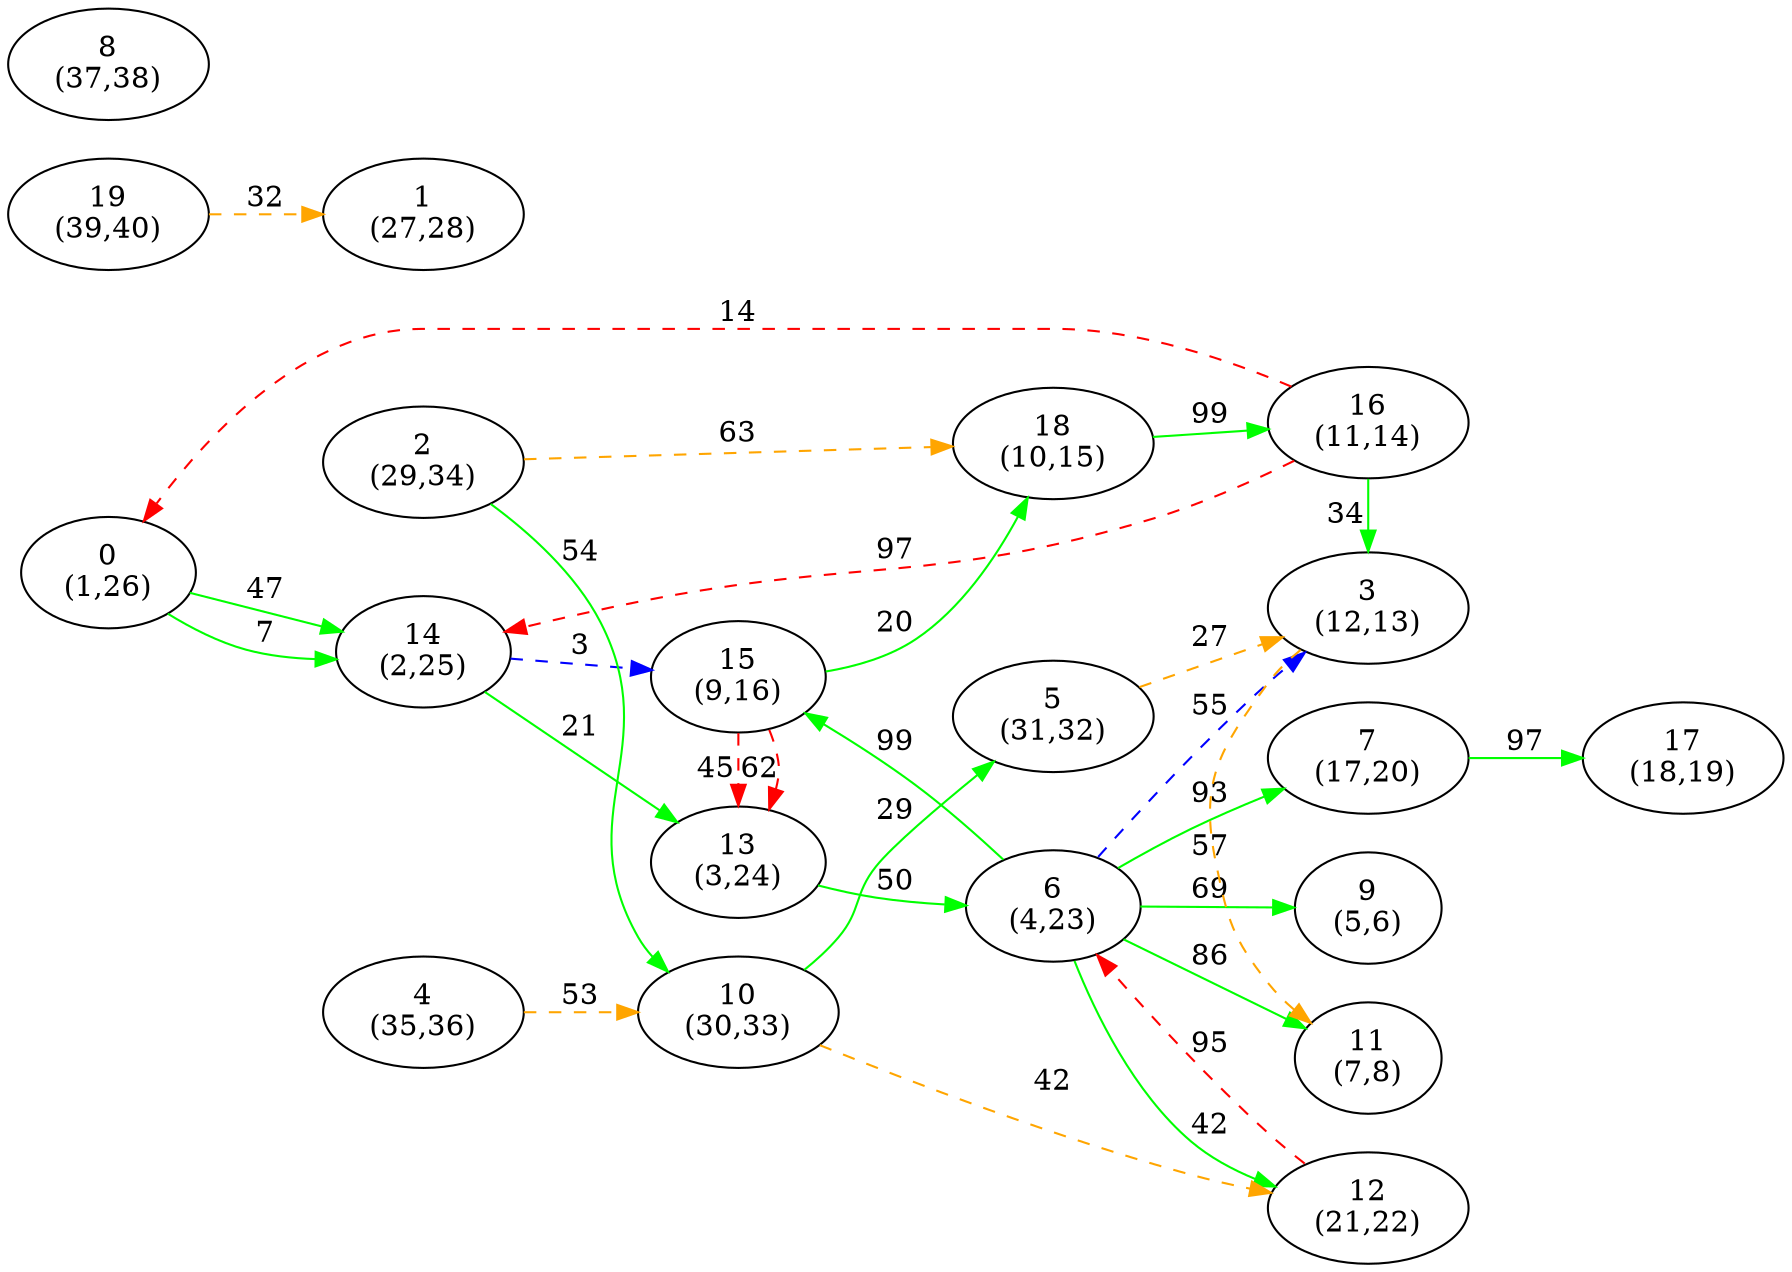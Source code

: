 digraph G {
ranksep = "equally";
rankdir = LR;
{rank = same; "0
(1,26)"; };
{rank = same; "14
(2,25)"; };
{rank = same; "13
(3,24)"; "15
(9,16)"; };
{rank = same; "6
(4,23)"; "18
(10,15)"; };
{rank = same; "9
(5,6)"; "11
(7,8)"; "7
(17,20)"; "12
(21,22)"; "3
(12,13)"; "16
(11,14)"; };
{rank = same; "17
(18,19)"; };
{rank = same; "1
(27,28)"; };
{rank = same; "2
(29,34)"; };
{rank = same; "10
(30,33)"; };
{rank = same; "5
(31,32)"; };
{rank = same; };
{rank = same; "4
(35,36)"; };
{rank = same; };
{rank = same; "8
(37,38)"; };
{rank = same; "19
(39,40)"; };
{rank = same; };
"0
(1,26)"->"14
(2,25)"[label="7" color = "green"];
"0
(1,26)"->"14
(2,25)"[label="47" color = "green"];
"14
(2,25)"->"13
(3,24)"[label="21" color = "green"];
"14
(2,25)"->"15
(9,16)"[label="3" color = "blue" style = "dashed"];
"13
(3,24)"->"6
(4,23)"[label="50" color = "green"];
"15
(9,16)"->"13
(3,24)"[label="45" color = "red" style = "dashed"];
"15
(9,16)"->"18
(10,15)"[label="20" color = "green"];
"15
(9,16)"->"13
(3,24)"[label="62" color = "red" style = "dashed"];
"6
(4,23)"->"9
(5,6)"[label="69" color = "green"];
"6
(4,23)"->"11
(7,8)"[label="86" color = "green"];
"6
(4,23)"->"15
(9,16)"[label="99" color = "green"];
"6
(4,23)"->"7
(17,20)"[label="93" color = "green"];
"6
(4,23)"->"12
(21,22)"[label="42" color = "green"];
"6
(4,23)"->"3
(12,13)"[label="55" color = "blue" style = "dashed"];
"18
(10,15)"->"16
(11,14)"[label="99" color = "green"];
"9
(5,6)"
"11
(7,8)"
"7
(17,20)"->"17
(18,19)"[label="97" color = "green"];
"12
(21,22)"->"6
(4,23)"[label="95" color = "red" style = "dashed"];
"3
(12,13)"->"11
(7,8)"[label="57" color = "orange" style = "dashed"];
"16
(11,14)"->"14
(2,25)"[label="97" color = "red" style = "dashed"];
"16
(11,14)"->"3
(12,13)"[label="34" color = "green"];
"16
(11,14)"->"0
(1,26)"[label="14" color = "red" style = "dashed"];
"17
(18,19)"
"1
(27,28)"
"2
(29,34)"->"18
(10,15)"[label="63" color = "orange" style = "dashed"];
"2
(29,34)"->"10
(30,33)"[label="54" color = "green"];
"10
(30,33)"->"5
(31,32)"[label="29" color = "green"];
"10
(30,33)"->"12
(21,22)"[label="42" color = "orange" style = "dashed"];
"5
(31,32)"->"3
(12,13)"[label="27" color = "orange" style = "dashed"];
"4
(35,36)"->"10
(30,33)"[label="53" color = "orange" style = "dashed"];
"8
(37,38)"
"19
(39,40)"->"1
(27,28)"[label="32" color = "orange" style = "dashed"];
}
